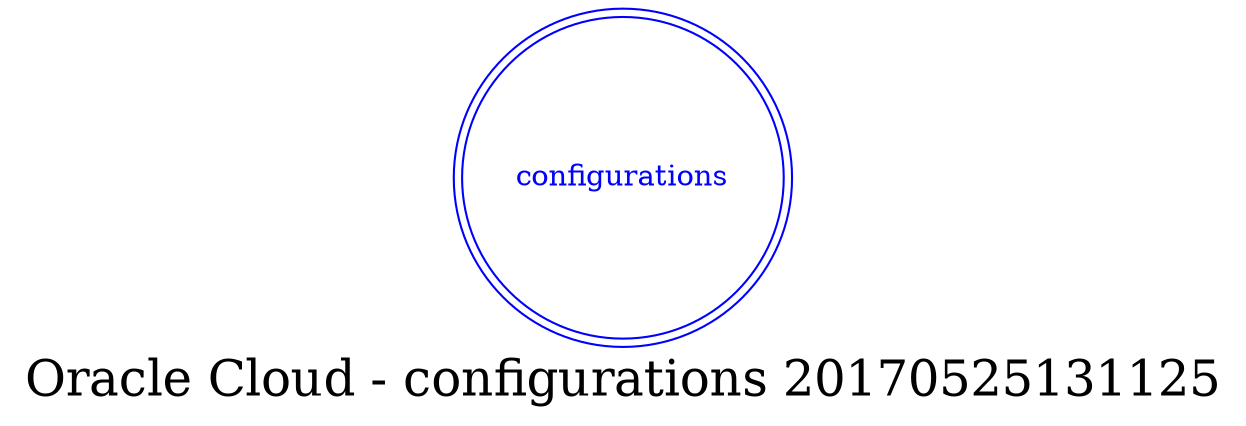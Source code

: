 digraph LexiconGraph {
graph[label="Oracle Cloud - configurations 20170525131125", fontsize=24]
splines=true
"configurations" [color=blue, fontcolor=blue, shape=doublecircle]
}
